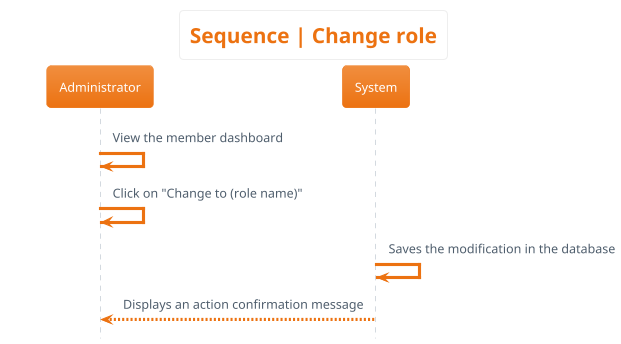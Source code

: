 @startuml sequence__change_role
hide footbox
skinparam actorStyle awesome
!theme aws-orange
skinparam backgroundcolor White

'Titre'
title Sequence | Change role

'Déroulement'
Administrator -> Administrator: View the member dashboard
Administrator -> Administrator: Click on "Change to (role name)"
System -> System : Saves the modification in the database
System --> Administrator: Displays an action confirmation message
@enduml
